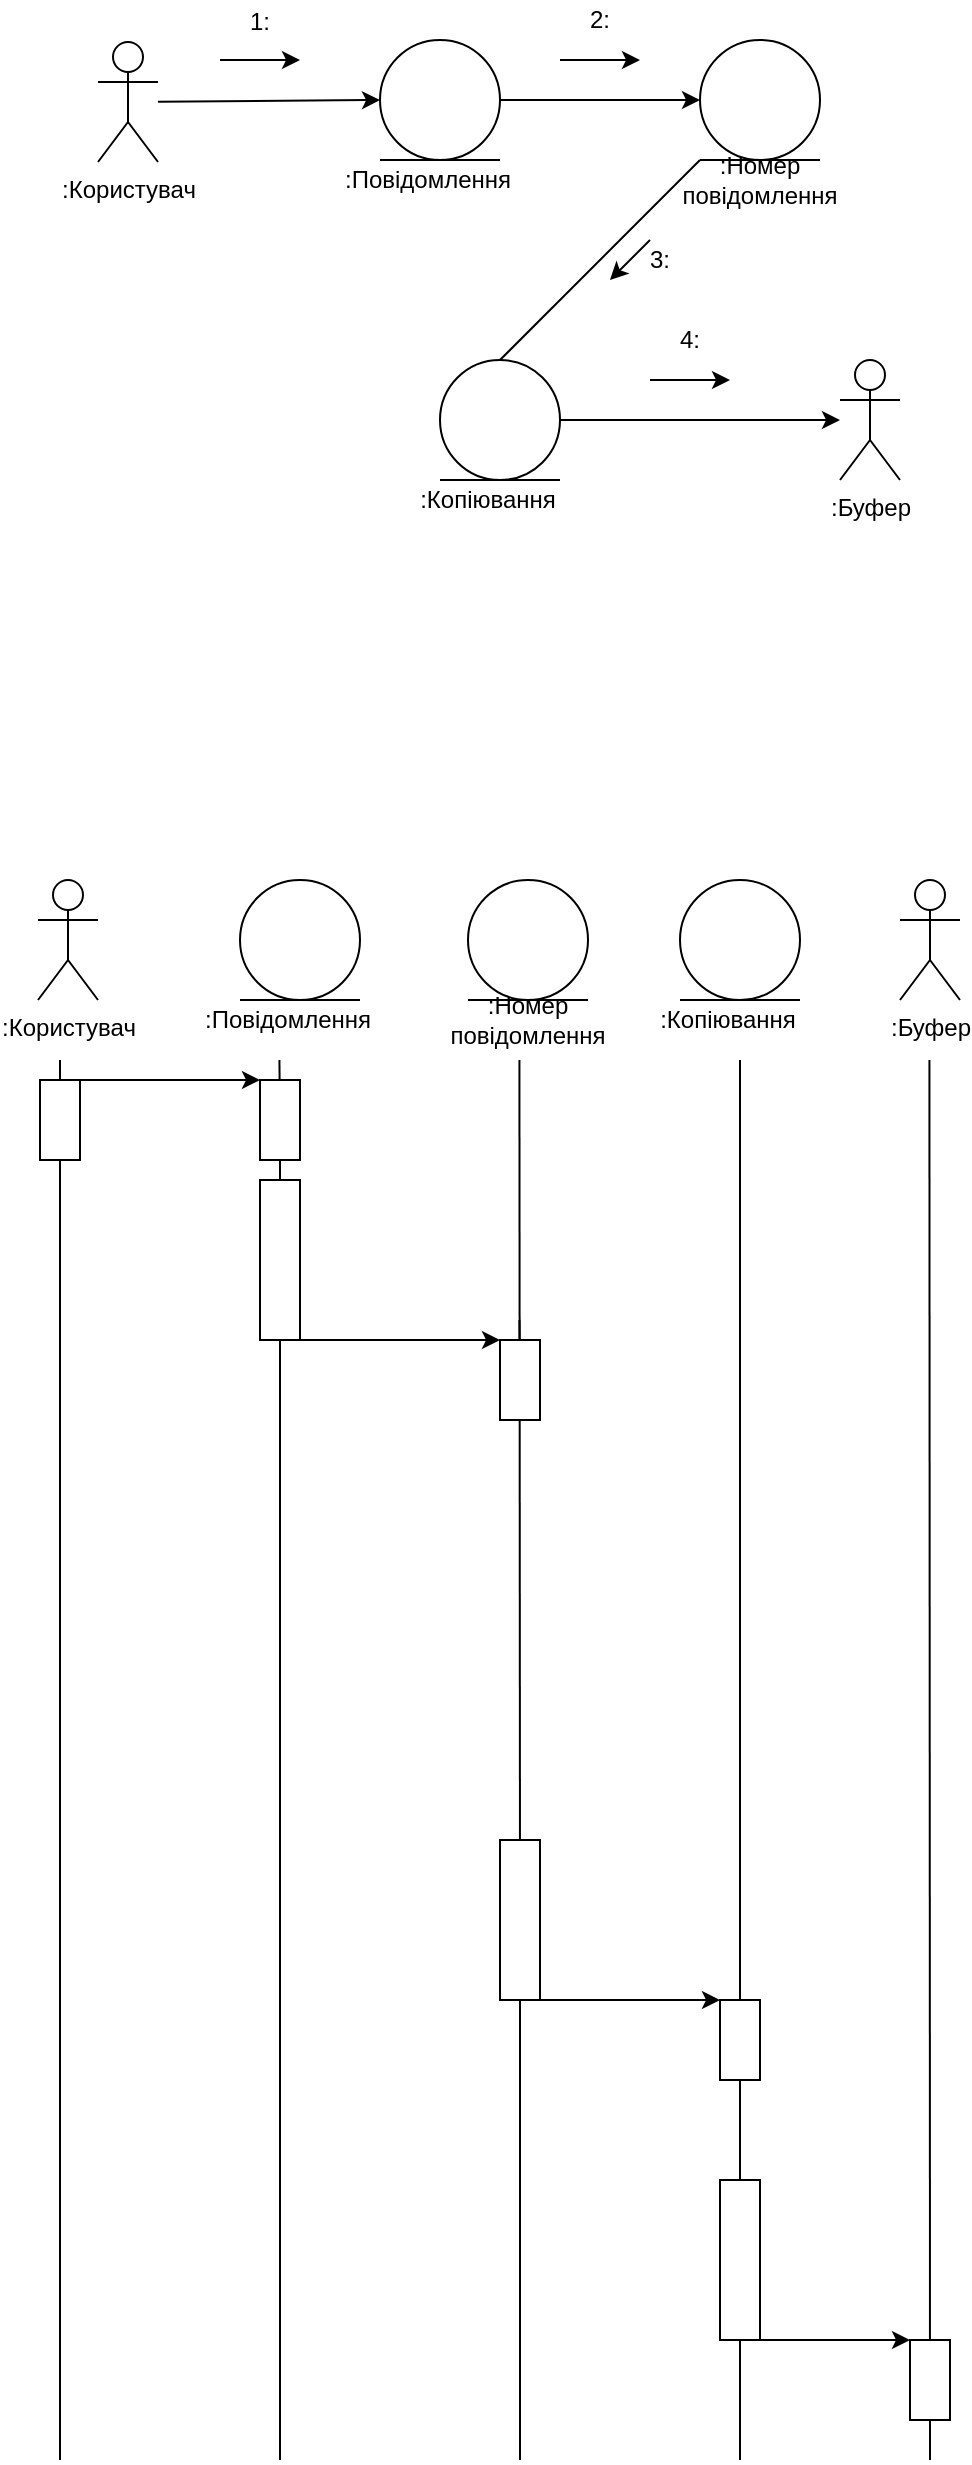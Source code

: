 <mxfile version="14.5.3" type="github">
  <diagram id="8RkW2MXe3cAlULYljkzY" name="Page-1">
    <mxGraphModel dx="981" dy="548" grid="1" gridSize="10" guides="1" tooltips="1" connect="1" arrows="1" fold="1" page="1" pageScale="1" pageWidth="850" pageHeight="1100" math="0" shadow="0">
      <root>
        <mxCell id="0" />
        <mxCell id="1" parent="0" />
        <object label=":Користувач" id="SHGig-kp2oqsI7ru0TNN-1">
          <mxCell style="shape=umlActor;verticalLabelPosition=bottom;verticalAlign=top;html=1;outlineConnect=0;" vertex="1" parent="1">
            <mxGeometry x="109" y="111" width="30" height="60" as="geometry" />
          </mxCell>
        </object>
        <mxCell id="SHGig-kp2oqsI7ru0TNN-8" value="" style="ellipse;whiteSpace=wrap;html=1;aspect=fixed;" vertex="1" parent="1">
          <mxGeometry x="250" y="110" width="60" height="60" as="geometry" />
        </mxCell>
        <mxCell id="SHGig-kp2oqsI7ru0TNN-9" value="" style="endArrow=none;html=1;" edge="1" parent="1">
          <mxGeometry width="50" height="50" relative="1" as="geometry">
            <mxPoint x="250" y="170" as="sourcePoint" />
            <mxPoint x="310" y="170" as="targetPoint" />
          </mxGeometry>
        </mxCell>
        <mxCell id="SHGig-kp2oqsI7ru0TNN-10" value=":Повідомлення" style="text;html=1;strokeColor=none;fillColor=none;align=center;verticalAlign=middle;whiteSpace=wrap;rounded=0;" vertex="1" parent="1">
          <mxGeometry x="254" y="170" width="40" height="20" as="geometry" />
        </mxCell>
        <mxCell id="SHGig-kp2oqsI7ru0TNN-11" value="" style="endArrow=classic;html=1;entryX=0;entryY=0.5;entryDx=0;entryDy=0;" edge="1" parent="1" source="SHGig-kp2oqsI7ru0TNN-1" target="SHGig-kp2oqsI7ru0TNN-8">
          <mxGeometry width="50" height="50" relative="1" as="geometry">
            <mxPoint x="320" y="220" as="sourcePoint" />
            <mxPoint x="370" y="170" as="targetPoint" />
          </mxGeometry>
        </mxCell>
        <mxCell id="SHGig-kp2oqsI7ru0TNN-16" value="" style="endArrow=classic;html=1;exitX=1;exitY=0.5;exitDx=0;exitDy=0;entryX=0;entryY=0.5;entryDx=0;entryDy=0;" edge="1" parent="1" source="SHGig-kp2oqsI7ru0TNN-8">
          <mxGeometry width="50" height="50" relative="1" as="geometry">
            <mxPoint x="320" y="240" as="sourcePoint" />
            <mxPoint x="410" y="140" as="targetPoint" />
          </mxGeometry>
        </mxCell>
        <mxCell id="SHGig-kp2oqsI7ru0TNN-22" value="" style="ellipse;whiteSpace=wrap;html=1;aspect=fixed;" vertex="1" parent="1">
          <mxGeometry x="410" y="110" width="60" height="60" as="geometry" />
        </mxCell>
        <mxCell id="SHGig-kp2oqsI7ru0TNN-23" value="" style="endArrow=none;html=1;" edge="1" parent="1">
          <mxGeometry width="50" height="50" relative="1" as="geometry">
            <mxPoint x="410" y="170" as="sourcePoint" />
            <mxPoint x="470" y="170" as="targetPoint" />
          </mxGeometry>
        </mxCell>
        <mxCell id="SHGig-kp2oqsI7ru0TNN-24" value=":Номер повідомлення" style="text;html=1;strokeColor=none;fillColor=none;align=center;verticalAlign=middle;whiteSpace=wrap;rounded=0;" vertex="1" parent="1">
          <mxGeometry x="420" y="170" width="40" height="20" as="geometry" />
        </mxCell>
        <mxCell id="SHGig-kp2oqsI7ru0TNN-27" value="" style="endArrow=classic;html=1;" edge="1" parent="1">
          <mxGeometry width="50" height="50" relative="1" as="geometry">
            <mxPoint x="170" y="120" as="sourcePoint" />
            <mxPoint x="210" y="120" as="targetPoint" />
          </mxGeometry>
        </mxCell>
        <mxCell id="SHGig-kp2oqsI7ru0TNN-28" value="" style="endArrow=classic;html=1;" edge="1" parent="1">
          <mxGeometry width="50" height="50" relative="1" as="geometry">
            <mxPoint x="340" y="120" as="sourcePoint" />
            <mxPoint x="380" y="120" as="targetPoint" />
          </mxGeometry>
        </mxCell>
        <mxCell id="SHGig-kp2oqsI7ru0TNN-29" value="1:" style="text;html=1;strokeColor=none;fillColor=none;align=center;verticalAlign=middle;whiteSpace=wrap;rounded=0;" vertex="1" parent="1">
          <mxGeometry x="170" y="91" width="40" height="20" as="geometry" />
        </mxCell>
        <mxCell id="SHGig-kp2oqsI7ru0TNN-30" value="2:" style="text;html=1;strokeColor=none;fillColor=none;align=center;verticalAlign=middle;whiteSpace=wrap;rounded=0;" vertex="1" parent="1">
          <mxGeometry x="340" y="90" width="40" height="20" as="geometry" />
        </mxCell>
        <mxCell id="SHGig-kp2oqsI7ru0TNN-31" value="" style="endArrow=none;html=1;entryX=-0.25;entryY=0;entryDx=0;entryDy=0;entryPerimeter=0;" edge="1" parent="1" target="SHGig-kp2oqsI7ru0TNN-24">
          <mxGeometry width="50" height="50" relative="1" as="geometry">
            <mxPoint x="310" y="270" as="sourcePoint" />
            <mxPoint x="400" y="170" as="targetPoint" />
          </mxGeometry>
        </mxCell>
        <mxCell id="SHGig-kp2oqsI7ru0TNN-32" value="" style="ellipse;whiteSpace=wrap;html=1;aspect=fixed;" vertex="1" parent="1">
          <mxGeometry x="280" y="270" width="60" height="60" as="geometry" />
        </mxCell>
        <mxCell id="SHGig-kp2oqsI7ru0TNN-33" value="" style="endArrow=none;html=1;" edge="1" parent="1">
          <mxGeometry width="50" height="50" relative="1" as="geometry">
            <mxPoint x="280" y="330" as="sourcePoint" />
            <mxPoint x="340" y="330" as="targetPoint" />
          </mxGeometry>
        </mxCell>
        <mxCell id="SHGig-kp2oqsI7ru0TNN-34" value=":Копіювання" style="text;html=1;strokeColor=none;fillColor=none;align=center;verticalAlign=middle;whiteSpace=wrap;rounded=0;" vertex="1" parent="1">
          <mxGeometry x="284" y="330" width="40" height="20" as="geometry" />
        </mxCell>
        <object label=":Буфер" id="SHGig-kp2oqsI7ru0TNN-35">
          <mxCell style="shape=umlActor;verticalLabelPosition=bottom;verticalAlign=top;html=1;outlineConnect=0;" vertex="1" parent="1">
            <mxGeometry x="480" y="270" width="30" height="60" as="geometry" />
          </mxCell>
        </object>
        <mxCell id="SHGig-kp2oqsI7ru0TNN-41" value="" style="endArrow=classic;html=1;" edge="1" parent="1">
          <mxGeometry width="50" height="50" relative="1" as="geometry">
            <mxPoint x="385" y="280" as="sourcePoint" />
            <mxPoint x="425" y="280" as="targetPoint" />
          </mxGeometry>
        </mxCell>
        <mxCell id="SHGig-kp2oqsI7ru0TNN-42" value="4:" style="text;html=1;strokeColor=none;fillColor=none;align=center;verticalAlign=middle;whiteSpace=wrap;rounded=0;" vertex="1" parent="1">
          <mxGeometry x="385" y="250" width="40" height="20" as="geometry" />
        </mxCell>
        <mxCell id="SHGig-kp2oqsI7ru0TNN-43" value="" style="endArrow=classic;html=1;" edge="1" parent="1">
          <mxGeometry width="50" height="50" relative="1" as="geometry">
            <mxPoint x="385" y="210" as="sourcePoint" />
            <mxPoint x="365" y="230" as="targetPoint" />
          </mxGeometry>
        </mxCell>
        <mxCell id="SHGig-kp2oqsI7ru0TNN-44" value="3:" style="text;html=1;strokeColor=none;fillColor=none;align=center;verticalAlign=middle;whiteSpace=wrap;rounded=0;" vertex="1" parent="1">
          <mxGeometry x="370" y="210" width="40" height="20" as="geometry" />
        </mxCell>
        <mxCell id="SHGig-kp2oqsI7ru0TNN-45" value="" style="endArrow=classic;html=1;exitX=1;exitY=0.5;exitDx=0;exitDy=0;" edge="1" parent="1" source="SHGig-kp2oqsI7ru0TNN-32" target="SHGig-kp2oqsI7ru0TNN-35">
          <mxGeometry width="50" height="50" relative="1" as="geometry">
            <mxPoint x="360" y="299.71" as="sourcePoint" />
            <mxPoint x="460" y="299.71" as="targetPoint" />
          </mxGeometry>
        </mxCell>
        <object label=":Користувач" id="SHGig-kp2oqsI7ru0TNN-46">
          <mxCell style="shape=umlActor;verticalLabelPosition=bottom;verticalAlign=top;html=1;outlineConnect=0;" vertex="1" parent="1">
            <mxGeometry x="79" y="530" width="30" height="60" as="geometry" />
          </mxCell>
        </object>
        <mxCell id="SHGig-kp2oqsI7ru0TNN-47" value="" style="ellipse;whiteSpace=wrap;html=1;aspect=fixed;" vertex="1" parent="1">
          <mxGeometry x="180" y="530" width="60" height="60" as="geometry" />
        </mxCell>
        <mxCell id="SHGig-kp2oqsI7ru0TNN-48" value="" style="endArrow=none;html=1;" edge="1" parent="1">
          <mxGeometry width="50" height="50" relative="1" as="geometry">
            <mxPoint x="180" y="590" as="sourcePoint" />
            <mxPoint x="240" y="590" as="targetPoint" />
          </mxGeometry>
        </mxCell>
        <mxCell id="SHGig-kp2oqsI7ru0TNN-49" value=":Повідомлення" style="text;html=1;strokeColor=none;fillColor=none;align=center;verticalAlign=middle;whiteSpace=wrap;rounded=0;" vertex="1" parent="1">
          <mxGeometry x="184" y="590" width="40" height="20" as="geometry" />
        </mxCell>
        <mxCell id="SHGig-kp2oqsI7ru0TNN-50" value="" style="ellipse;whiteSpace=wrap;html=1;aspect=fixed;" vertex="1" parent="1">
          <mxGeometry x="294" y="530" width="60" height="60" as="geometry" />
        </mxCell>
        <mxCell id="SHGig-kp2oqsI7ru0TNN-51" value="" style="endArrow=none;html=1;" edge="1" parent="1">
          <mxGeometry width="50" height="50" relative="1" as="geometry">
            <mxPoint x="294" y="590" as="sourcePoint" />
            <mxPoint x="354" y="590" as="targetPoint" />
          </mxGeometry>
        </mxCell>
        <mxCell id="SHGig-kp2oqsI7ru0TNN-52" value=":Номер повідомлення" style="text;html=1;strokeColor=none;fillColor=none;align=center;verticalAlign=middle;whiteSpace=wrap;rounded=0;" vertex="1" parent="1">
          <mxGeometry x="304" y="590" width="40" height="20" as="geometry" />
        </mxCell>
        <mxCell id="SHGig-kp2oqsI7ru0TNN-53" value="" style="ellipse;whiteSpace=wrap;html=1;aspect=fixed;" vertex="1" parent="1">
          <mxGeometry x="400" y="530" width="60" height="60" as="geometry" />
        </mxCell>
        <mxCell id="SHGig-kp2oqsI7ru0TNN-54" value="" style="endArrow=none;html=1;" edge="1" parent="1">
          <mxGeometry width="50" height="50" relative="1" as="geometry">
            <mxPoint x="400" y="590" as="sourcePoint" />
            <mxPoint x="460" y="590" as="targetPoint" />
          </mxGeometry>
        </mxCell>
        <mxCell id="SHGig-kp2oqsI7ru0TNN-55" value=":Копіювання" style="text;html=1;strokeColor=none;fillColor=none;align=center;verticalAlign=middle;whiteSpace=wrap;rounded=0;" vertex="1" parent="1">
          <mxGeometry x="404" y="590" width="40" height="20" as="geometry" />
        </mxCell>
        <object label=":Буфер" id="SHGig-kp2oqsI7ru0TNN-56">
          <mxCell style="shape=umlActor;verticalLabelPosition=bottom;verticalAlign=top;html=1;outlineConnect=0;" vertex="1" parent="1">
            <mxGeometry x="510" y="530" width="30" height="60" as="geometry" />
          </mxCell>
        </object>
        <mxCell id="SHGig-kp2oqsI7ru0TNN-57" value="" style="endArrow=none;html=1;" edge="1" parent="1">
          <mxGeometry width="50" height="50" relative="1" as="geometry">
            <mxPoint x="90" y="1320" as="sourcePoint" />
            <mxPoint x="90" y="620" as="targetPoint" />
          </mxGeometry>
        </mxCell>
        <mxCell id="SHGig-kp2oqsI7ru0TNN-58" value="" style="rounded=0;whiteSpace=wrap;html=1;" vertex="1" parent="1">
          <mxGeometry x="80" y="630" width="20" height="40" as="geometry" />
        </mxCell>
        <mxCell id="SHGig-kp2oqsI7ru0TNN-59" value="" style="endArrow=classic;html=1;exitX=1;exitY=0;exitDx=0;exitDy=0;entryX=0;entryY=0;entryDx=0;entryDy=0;" edge="1" parent="1" source="SHGig-kp2oqsI7ru0TNN-58" target="SHGig-kp2oqsI7ru0TNN-60">
          <mxGeometry width="50" height="50" relative="1" as="geometry">
            <mxPoint x="320" y="770" as="sourcePoint" />
            <mxPoint x="200" y="630" as="targetPoint" />
          </mxGeometry>
        </mxCell>
        <mxCell id="SHGig-kp2oqsI7ru0TNN-61" value="" style="endArrow=none;html=1;" edge="1" parent="1" source="SHGig-kp2oqsI7ru0TNN-60">
          <mxGeometry width="50" height="50" relative="1" as="geometry">
            <mxPoint x="199.71" y="1100" as="sourcePoint" />
            <mxPoint x="199.71" y="620" as="targetPoint" />
          </mxGeometry>
        </mxCell>
        <mxCell id="SHGig-kp2oqsI7ru0TNN-60" value="" style="rounded=0;whiteSpace=wrap;html=1;" vertex="1" parent="1">
          <mxGeometry x="190" y="630" width="20" height="40" as="geometry" />
        </mxCell>
        <mxCell id="SHGig-kp2oqsI7ru0TNN-62" value="" style="endArrow=none;html=1;" edge="1" parent="1" source="SHGig-kp2oqsI7ru0TNN-63" target="SHGig-kp2oqsI7ru0TNN-60">
          <mxGeometry width="50" height="50" relative="1" as="geometry">
            <mxPoint x="199.71" y="1100" as="sourcePoint" />
            <mxPoint x="199.71" y="620" as="targetPoint" />
          </mxGeometry>
        </mxCell>
        <mxCell id="SHGig-kp2oqsI7ru0TNN-63" value="" style="rounded=0;whiteSpace=wrap;html=1;" vertex="1" parent="1">
          <mxGeometry x="190" y="680" width="20" height="80" as="geometry" />
        </mxCell>
        <mxCell id="SHGig-kp2oqsI7ru0TNN-64" value="" style="endArrow=none;html=1;" edge="1" parent="1" target="SHGig-kp2oqsI7ru0TNN-63">
          <mxGeometry width="50" height="50" relative="1" as="geometry">
            <mxPoint x="200" y="1320" as="sourcePoint" />
            <mxPoint x="199.987" y="670" as="targetPoint" />
          </mxGeometry>
        </mxCell>
        <mxCell id="SHGig-kp2oqsI7ru0TNN-66" value="" style="endArrow=none;html=1;" edge="1" parent="1" source="SHGig-kp2oqsI7ru0TNN-73">
          <mxGeometry width="50" height="50" relative="1" as="geometry">
            <mxPoint x="319.71" y="1100" as="sourcePoint" />
            <mxPoint x="319.71" y="620" as="targetPoint" />
          </mxGeometry>
        </mxCell>
        <mxCell id="SHGig-kp2oqsI7ru0TNN-67" value="" style="endArrow=none;html=1;" edge="1" parent="1">
          <mxGeometry width="50" height="50" relative="1" as="geometry">
            <mxPoint x="430" y="1320" as="sourcePoint" />
            <mxPoint x="430" y="620" as="targetPoint" />
          </mxGeometry>
        </mxCell>
        <mxCell id="SHGig-kp2oqsI7ru0TNN-68" value="" style="endArrow=none;html=1;" edge="1" parent="1" source="SHGig-kp2oqsI7ru0TNN-81">
          <mxGeometry width="50" height="50" relative="1" as="geometry">
            <mxPoint x="525" y="1320" as="sourcePoint" />
            <mxPoint x="524.71" y="620" as="targetPoint" />
          </mxGeometry>
        </mxCell>
        <mxCell id="SHGig-kp2oqsI7ru0TNN-70" value="" style="endArrow=classic;html=1;exitX=1;exitY=1;exitDx=0;exitDy=0;entryX=0;entryY=0;entryDx=0;entryDy=0;" edge="1" parent="1" source="SHGig-kp2oqsI7ru0TNN-63" target="SHGig-kp2oqsI7ru0TNN-72">
          <mxGeometry width="50" height="50" relative="1" as="geometry">
            <mxPoint x="220" y="760" as="sourcePoint" />
            <mxPoint x="320" y="760" as="targetPoint" />
          </mxGeometry>
        </mxCell>
        <mxCell id="SHGig-kp2oqsI7ru0TNN-71" value="" style="endArrow=none;html=1;" edge="1" parent="1" source="SHGig-kp2oqsI7ru0TNN-72">
          <mxGeometry width="50" height="50" relative="1" as="geometry">
            <mxPoint x="319.71" y="1230" as="sourcePoint" />
            <mxPoint x="319.71" y="750" as="targetPoint" />
          </mxGeometry>
        </mxCell>
        <mxCell id="SHGig-kp2oqsI7ru0TNN-72" value="" style="rounded=0;whiteSpace=wrap;html=1;" vertex="1" parent="1">
          <mxGeometry x="310" y="760" width="20" height="40" as="geometry" />
        </mxCell>
        <mxCell id="SHGig-kp2oqsI7ru0TNN-73" value="" style="rounded=0;whiteSpace=wrap;html=1;" vertex="1" parent="1">
          <mxGeometry x="310" y="1010" width="20" height="80" as="geometry" />
        </mxCell>
        <mxCell id="SHGig-kp2oqsI7ru0TNN-75" value="" style="endArrow=none;html=1;" edge="1" parent="1" target="SHGig-kp2oqsI7ru0TNN-73">
          <mxGeometry width="50" height="50" relative="1" as="geometry">
            <mxPoint x="320" y="1320" as="sourcePoint" />
            <mxPoint x="319.71" y="620" as="targetPoint" />
          </mxGeometry>
        </mxCell>
        <mxCell id="SHGig-kp2oqsI7ru0TNN-78" value="" style="endArrow=classic;html=1;exitX=1;exitY=0;exitDx=0;exitDy=0;entryX=0;entryY=0;entryDx=0;entryDy=0;" edge="1" parent="1" target="SHGig-kp2oqsI7ru0TNN-79">
          <mxGeometry width="50" height="50" relative="1" as="geometry">
            <mxPoint x="330" y="1090" as="sourcePoint" />
            <mxPoint x="430" y="1090" as="targetPoint" />
          </mxGeometry>
        </mxCell>
        <mxCell id="SHGig-kp2oqsI7ru0TNN-79" value="" style="rounded=0;whiteSpace=wrap;html=1;" vertex="1" parent="1">
          <mxGeometry x="420" y="1090" width="20" height="40" as="geometry" />
        </mxCell>
        <mxCell id="SHGig-kp2oqsI7ru0TNN-80" value="" style="rounded=0;whiteSpace=wrap;html=1;" vertex="1" parent="1">
          <mxGeometry x="420" y="1180" width="20" height="80" as="geometry" />
        </mxCell>
        <mxCell id="SHGig-kp2oqsI7ru0TNN-81" value="" style="rounded=0;whiteSpace=wrap;html=1;" vertex="1" parent="1">
          <mxGeometry x="515" y="1260" width="20" height="40" as="geometry" />
        </mxCell>
        <mxCell id="SHGig-kp2oqsI7ru0TNN-82" value="" style="endArrow=none;html=1;" edge="1" parent="1" target="SHGig-kp2oqsI7ru0TNN-81">
          <mxGeometry width="50" height="50" relative="1" as="geometry">
            <mxPoint x="525" y="1320" as="sourcePoint" />
            <mxPoint x="524.71" y="620" as="targetPoint" />
          </mxGeometry>
        </mxCell>
        <mxCell id="SHGig-kp2oqsI7ru0TNN-83" value="" style="endArrow=classic;html=1;exitX=1;exitY=0;exitDx=0;exitDy=0;entryX=0;entryY=0;entryDx=0;entryDy=0;" edge="1" parent="1">
          <mxGeometry width="50" height="50" relative="1" as="geometry">
            <mxPoint x="425" y="1260" as="sourcePoint" />
            <mxPoint x="515" y="1260" as="targetPoint" />
          </mxGeometry>
        </mxCell>
      </root>
    </mxGraphModel>
  </diagram>
</mxfile>
